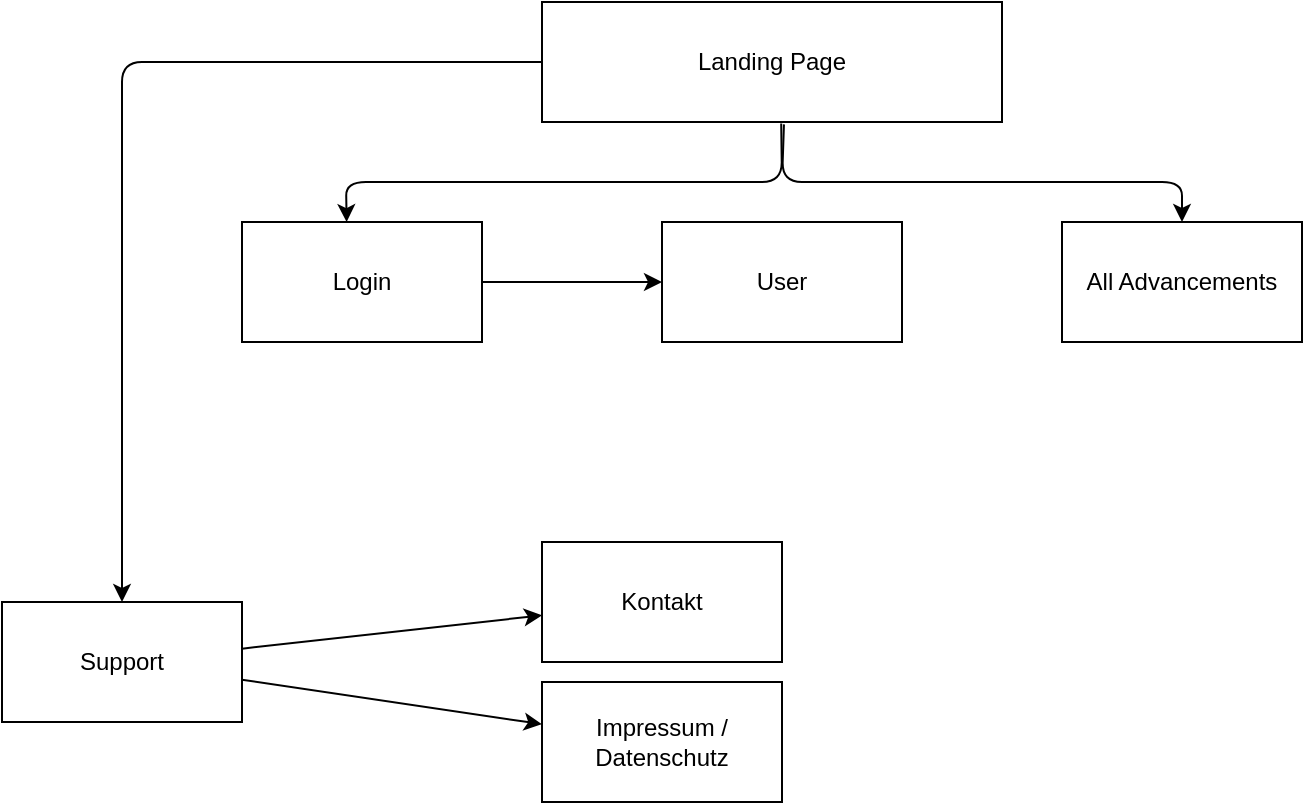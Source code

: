 <mxfile>
    <diagram id="O9Q1KJ2AflrpIr_zmZZi" name="Page-1">
        <mxGraphModel dx="845" dy="775" grid="1" gridSize="10" guides="1" tooltips="1" connect="1" arrows="1" fold="1" page="1" pageScale="1" pageWidth="850" pageHeight="1100" math="0" shadow="0">
            <root>
                <mxCell id="0"/>
                <mxCell id="1" parent="0"/>
                <mxCell id="17" value="" style="edgeStyle=none;html=1;entryX=0.436;entryY=0.001;entryDx=0;entryDy=0;entryPerimeter=0;exitX=0.52;exitY=1.013;exitDx=0;exitDy=0;exitPerimeter=0;" edge="1" parent="1" source="2" target="3">
                    <mxGeometry relative="1" as="geometry">
                        <Array as="points">
                            <mxPoint x="440" y="160"/>
                            <mxPoint x="222" y="160"/>
                        </Array>
                    </mxGeometry>
                </mxCell>
                <mxCell id="18" value="" style="edgeStyle=none;html=1;exitX=0.526;exitY=1.02;exitDx=0;exitDy=0;exitPerimeter=0;entryX=0.5;entryY=0;entryDx=0;entryDy=0;" edge="1" parent="1" source="2" target="5">
                    <mxGeometry relative="1" as="geometry">
                        <mxPoint x="460" y="170" as="targetPoint"/>
                        <Array as="points">
                            <mxPoint x="440" y="160"/>
                            <mxPoint x="640" y="160"/>
                        </Array>
                    </mxGeometry>
                </mxCell>
                <mxCell id="2" value="Landing Page" style="whiteSpace=wrap;html=1;" vertex="1" parent="1">
                    <mxGeometry x="320" y="70" width="230" height="60" as="geometry"/>
                </mxCell>
                <mxCell id="19" value="" style="edgeStyle=none;html=1;entryX=0;entryY=0.5;entryDx=0;entryDy=0;" edge="1" parent="1" source="3" target="4">
                    <mxGeometry relative="1" as="geometry"/>
                </mxCell>
                <mxCell id="3" value="Login" style="whiteSpace=wrap;html=1;" vertex="1" parent="1">
                    <mxGeometry x="170" y="180" width="120" height="60" as="geometry"/>
                </mxCell>
                <mxCell id="4" value="User" style="whiteSpace=wrap;html=1;" vertex="1" parent="1">
                    <mxGeometry x="380" y="180" width="120" height="60" as="geometry"/>
                </mxCell>
                <mxCell id="5" value="All Advancements" style="whiteSpace=wrap;html=1;" vertex="1" parent="1">
                    <mxGeometry x="580" y="180" width="120" height="60" as="geometry"/>
                </mxCell>
                <mxCell id="22" value="" style="edgeStyle=none;html=1;" edge="1" parent="1" source="12" target="21">
                    <mxGeometry relative="1" as="geometry"/>
                </mxCell>
                <mxCell id="24" value="" style="edgeStyle=none;html=1;" edge="1" parent="1" source="12" target="23">
                    <mxGeometry relative="1" as="geometry"/>
                </mxCell>
                <mxCell id="12" value="Support" style="whiteSpace=wrap;html=1;" vertex="1" parent="1">
                    <mxGeometry x="50" y="370" width="120" height="60" as="geometry"/>
                </mxCell>
                <mxCell id="20" value="" style="edgeStyle=none;html=1;entryX=0.5;entryY=0;entryDx=0;entryDy=0;exitX=0;exitY=0.5;exitDx=0;exitDy=0;" edge="1" parent="1" source="2" target="12">
                    <mxGeometry relative="1" as="geometry">
                        <mxPoint x="258" y="90" as="sourcePoint"/>
                        <mxPoint x="40" y="139" as="targetPoint"/>
                        <Array as="points">
                            <mxPoint x="110" y="100"/>
                        </Array>
                    </mxGeometry>
                </mxCell>
                <mxCell id="21" value="Kontakt" style="whiteSpace=wrap;html=1;" vertex="1" parent="1">
                    <mxGeometry x="320" y="340" width="120" height="60" as="geometry"/>
                </mxCell>
                <mxCell id="23" value="Impressum / Datenschutz" style="whiteSpace=wrap;html=1;" vertex="1" parent="1">
                    <mxGeometry x="320" y="410" width="120" height="60" as="geometry"/>
                </mxCell>
            </root>
        </mxGraphModel>
    </diagram>
</mxfile>